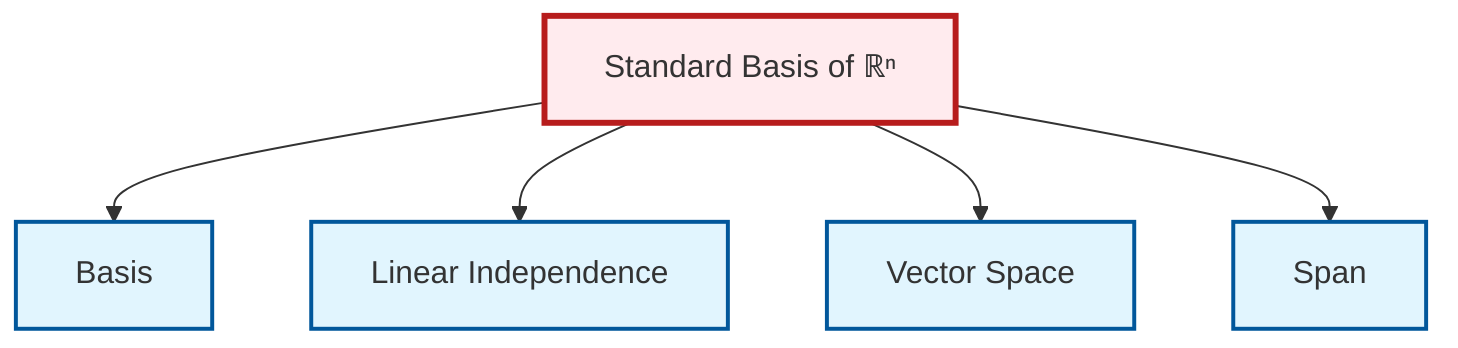 graph TD
    classDef definition fill:#e1f5fe,stroke:#01579b,stroke-width:2px
    classDef theorem fill:#f3e5f5,stroke:#4a148c,stroke-width:2px
    classDef axiom fill:#fff3e0,stroke:#e65100,stroke-width:2px
    classDef example fill:#e8f5e9,stroke:#1b5e20,stroke-width:2px
    classDef current fill:#ffebee,stroke:#b71c1c,stroke-width:3px
    def-basis["Basis"]:::definition
    def-span["Span"]:::definition
    def-linear-independence["Linear Independence"]:::definition
    ex-standard-basis-rn["Standard Basis of ℝⁿ"]:::example
    def-vector-space["Vector Space"]:::definition
    ex-standard-basis-rn --> def-basis
    ex-standard-basis-rn --> def-linear-independence
    ex-standard-basis-rn --> def-vector-space
    ex-standard-basis-rn --> def-span
    class ex-standard-basis-rn current